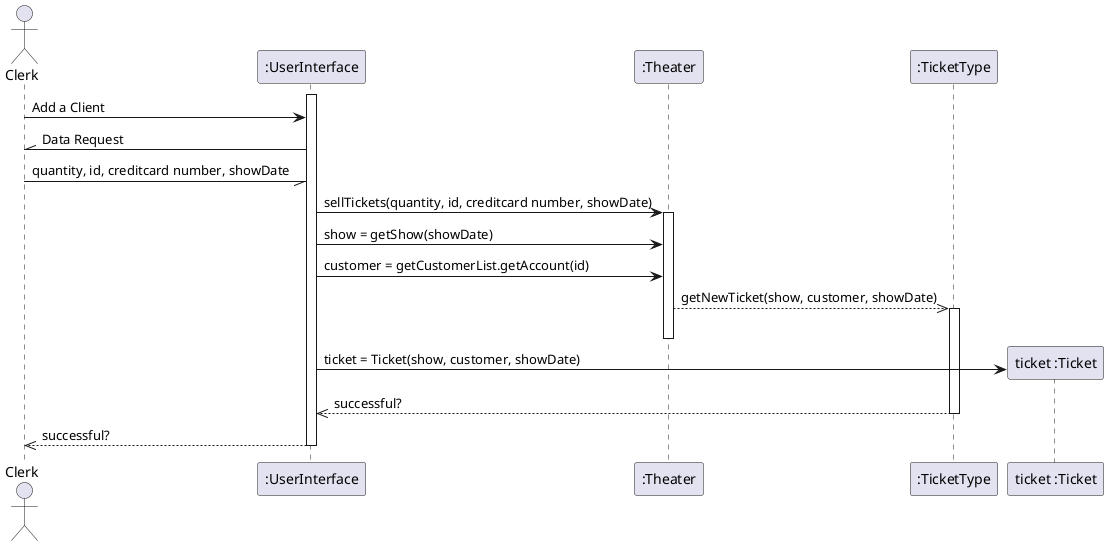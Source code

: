 @startuml

actor Clerk

activate ":UserInterface"
Clerk -> ":UserInterface" : Add a Client
Clerk //- ":UserInterface": Data Request
Clerk -// ":UserInterface": quantity, id, creditcard number, showDate
":UserInterface" -> ":Theater" : sellTickets(quantity, id, creditcard number, showDate)
activate ":Theater"
":UserInterface" -> ":Theater": show = getShow(showDate)
":UserInterface" -> ":Theater": customer = getCustomerList.getAccount(id)
":Theater" -->> ":TicketType": getNewTicket(show, customer, showDate)
activate ":TicketType"
deactivate ":Theater"
create "ticket :Ticket"
":UserInterface" -> "ticket :Ticket": ticket = Ticket(show, customer, showDate)
":TicketType" -->> ":UserInterface" : successful?
deactivate ":TicketType"
":UserInterface" -->> Clerk : successful?
deactivate ":UserInterface"
@enduml
